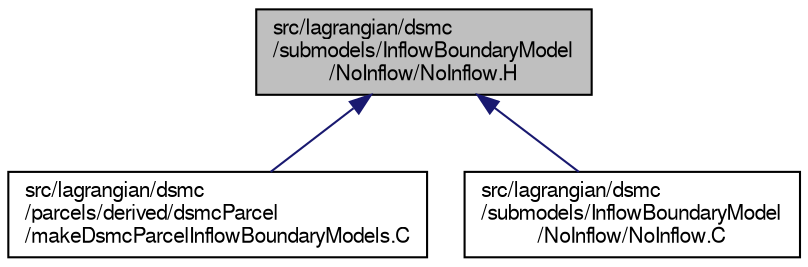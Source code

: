 digraph "src/lagrangian/dsmc/submodels/InflowBoundaryModel/NoInflow/NoInflow.H"
{
  bgcolor="transparent";
  edge [fontname="FreeSans",fontsize="10",labelfontname="FreeSans",labelfontsize="10"];
  node [fontname="FreeSans",fontsize="10",shape=record];
  Node86 [label="src/lagrangian/dsmc\l/submodels/InflowBoundaryModel\l/NoInflow/NoInflow.H",height=0.2,width=0.4,color="black", fillcolor="grey75", style="filled", fontcolor="black"];
  Node86 -> Node87 [dir="back",color="midnightblue",fontsize="10",style="solid",fontname="FreeSans"];
  Node87 [label="src/lagrangian/dsmc\l/parcels/derived/dsmcParcel\l/makeDsmcParcelInflowBoundaryModels.C",height=0.2,width=0.4,color="black",URL="$a05045.html"];
  Node86 -> Node88 [dir="back",color="midnightblue",fontsize="10",style="solid",fontname="FreeSans"];
  Node88 [label="src/lagrangian/dsmc\l/submodels/InflowBoundaryModel\l/NoInflow/NoInflow.C",height=0.2,width=0.4,color="black",URL="$a05105.html"];
}
